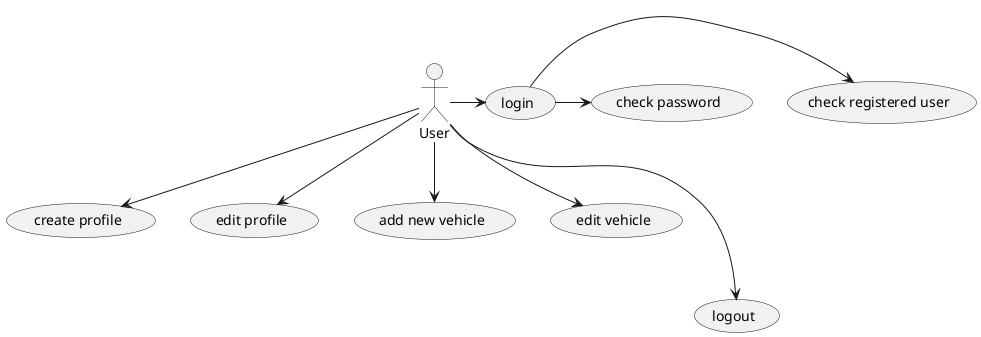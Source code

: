 @startuml
actor User
User->(login)
(login)->(check registered user)
(login)->(check password)
User-->(create profile)
User-->(edit profile)
User-->(add new vehicle)
User-->(edit vehicle)
User--->(logout)


@enduml